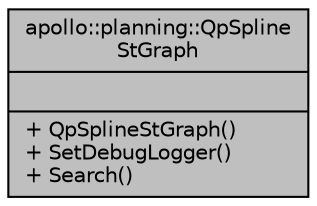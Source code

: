digraph "apollo::planning::QpSplineStGraph"
{
  edge [fontname="Helvetica",fontsize="10",labelfontname="Helvetica",labelfontsize="10"];
  node [fontname="Helvetica",fontsize="10",shape=record];
  Node1 [label="{apollo::planning::QpSpline\lStGraph\n||+ QpSplineStGraph()\l+ SetDebugLogger()\l+ Search()\l}",height=0.2,width=0.4,color="black", fillcolor="grey75", style="filled" fontcolor="black"];
}
